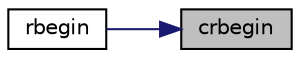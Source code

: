 digraph "crbegin"
{
 // LATEX_PDF_SIZE
  edge [fontname="Helvetica",fontsize="10",labelfontname="Helvetica",labelfontsize="10"];
  node [fontname="Helvetica",fontsize="10",shape=record];
  rankdir="RL";
  Node1 [label="crbegin",height=0.2,width=0.4,color="black", fillcolor="grey75", style="filled", fontcolor="black",tooltip="returns a const reverse iterator to the last element"];
  Node1 -> Node2 [dir="back",color="midnightblue",fontsize="10",style="solid",fontname="Helvetica"];
  Node2 [label="rbegin",height=0.2,width=0.4,color="black", fillcolor="white", style="filled",URL="$classnlohmann_1_1basic__json.html#aff2c14a4e54378db02316aa5dacce912",tooltip="returns a const reverse iterator to the last element"];
}
